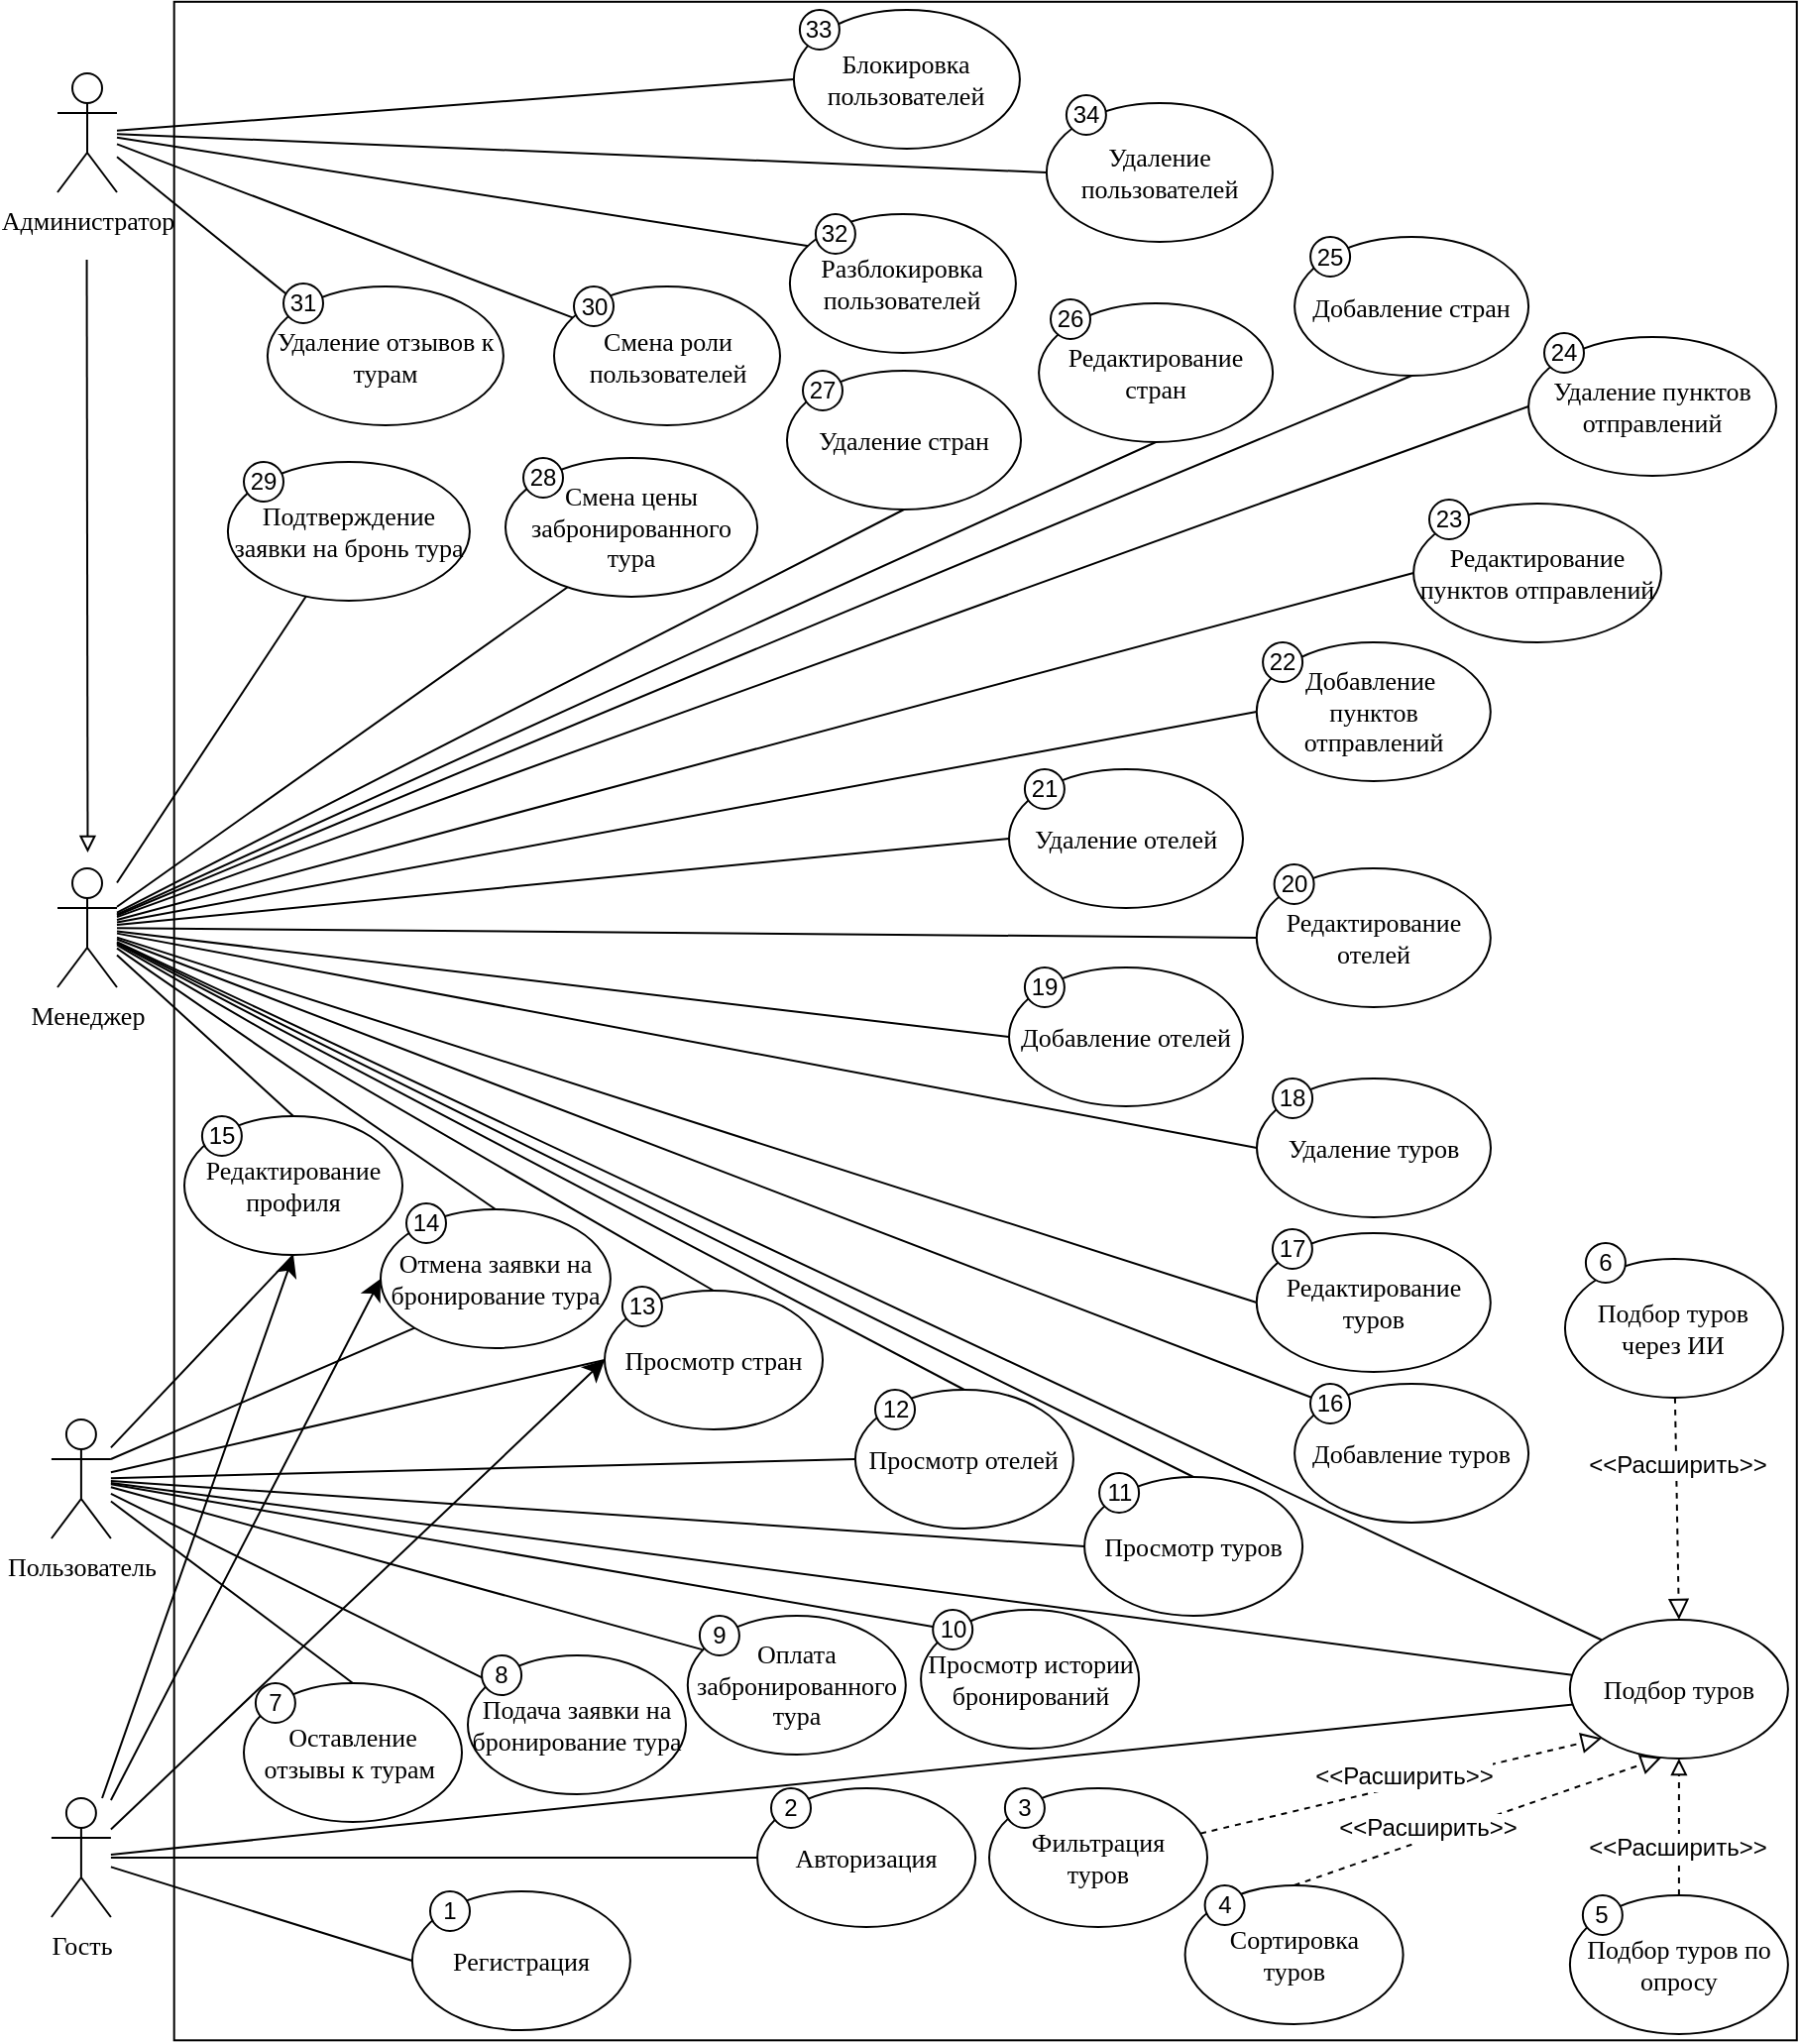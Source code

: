 <mxfile version="26.2.14">
  <diagram name="Страница — 1" id="NZbn_GLvDckBzevisfvI">
    <mxGraphModel dx="1489" dy="877" grid="0" gridSize="10" guides="1" tooltips="1" connect="1" arrows="1" fold="1" page="0" pageScale="1" pageWidth="1169" pageHeight="1654" math="0" shadow="0">
      <root>
        <mxCell id="0" />
        <mxCell id="1" parent="0" />
        <mxCell id="JH5U76IGOBcUqnHT-_Kr-2" value="" style="rounded=0;whiteSpace=wrap;html=1;rotation=90;" parent="1" vertex="1">
          <mxGeometry x="201.99" y="415.75" width="1028.25" height="818.55" as="geometry" />
        </mxCell>
        <mxCell id="p_r1cKh_CzRkiVNsoP0s-77" style="edgeStyle=none;curved=1;rounded=0;orthogonalLoop=1;jettySize=auto;html=1;entryX=0.015;entryY=0.61;entryDx=0;entryDy=0;fontSize=12;startSize=8;endSize=8;endArrow=none;endFill=0;entryPerimeter=0;" parent="1" source="svQCepNTFexyG-QFbBfc-3" target="OeR3qFUjESxq3L1rICcf-10" edge="1">
          <mxGeometry relative="1" as="geometry" />
        </mxCell>
        <mxCell id="p_r1cKh_CzRkiVNsoP0s-78" style="edgeStyle=none;curved=1;rounded=0;orthogonalLoop=1;jettySize=auto;html=1;entryX=0;entryY=0.5;entryDx=0;entryDy=0;fontSize=12;startSize=8;endSize=8;endArrow=none;endFill=0;" parent="1" source="svQCepNTFexyG-QFbBfc-3" target="p_r1cKh_CzRkiVNsoP0s-5" edge="1">
          <mxGeometry relative="1" as="geometry" />
        </mxCell>
        <mxCell id="bwHQZoLI509qidypqNT2-47" style="rounded=0;orthogonalLoop=1;jettySize=auto;html=1;entryX=0;entryY=0.5;entryDx=0;entryDy=0;endArrow=none;endFill=0;" parent="1" source="svQCepNTFexyG-QFbBfc-3" target="JH5U76IGOBcUqnHT-_Kr-12" edge="1">
          <mxGeometry relative="1" as="geometry" />
        </mxCell>
        <mxCell id="uHTXnBbNuVFpA0BGZ0fp-8" style="edgeStyle=none;curved=1;rounded=0;orthogonalLoop=1;jettySize=auto;html=1;entryX=0.5;entryY=1;entryDx=0;entryDy=0;fontSize=12;startSize=8;endSize=8;" edge="1" parent="1" source="svQCepNTFexyG-QFbBfc-3" target="MzlMPMZbUSvePP-ofC2E-52">
          <mxGeometry relative="1" as="geometry" />
        </mxCell>
        <mxCell id="uHTXnBbNuVFpA0BGZ0fp-9" style="edgeStyle=none;curved=1;rounded=0;orthogonalLoop=1;jettySize=auto;html=1;entryX=0;entryY=0.5;entryDx=0;entryDy=0;fontSize=12;startSize=8;endSize=8;" edge="1" parent="1" source="svQCepNTFexyG-QFbBfc-3" target="MzlMPMZbUSvePP-ofC2E-16">
          <mxGeometry relative="1" as="geometry" />
        </mxCell>
        <mxCell id="uHTXnBbNuVFpA0BGZ0fp-10" style="edgeStyle=none;curved=1;rounded=0;orthogonalLoop=1;jettySize=auto;html=1;entryX=0;entryY=0.5;entryDx=0;entryDy=0;fontSize=12;startSize=8;endSize=8;" edge="1" parent="1" source="svQCepNTFexyG-QFbBfc-3" target="Wh_skNTm_gRzkw5U1JLL-28">
          <mxGeometry relative="1" as="geometry" />
        </mxCell>
        <mxCell id="svQCepNTFexyG-QFbBfc-3" value="Гость" style="shape=umlActor;verticalLabelPosition=bottom;verticalAlign=top;html=1;outlineConnect=0;fontFamily=Times New Roman;fontSize=13;" parent="1" vertex="1">
          <mxGeometry x="244.95" y="1217" width="30" height="60" as="geometry" />
        </mxCell>
        <mxCell id="OeR3qFUjESxq3L1rICcf-12" style="edgeStyle=none;shape=connector;rounded=0;orthogonalLoop=1;jettySize=auto;html=1;labelBackgroundColor=default;strokeColor=default;align=center;verticalAlign=middle;fontFamily=Helvetica;fontSize=11;fontColor=default;endArrow=none;endFill=0;entryX=0.5;entryY=0;entryDx=0;entryDy=0;" parent="1" source="svQCepNTFexyG-QFbBfc-7" target="OeR3qFUjESxq3L1rICcf-9" edge="1">
          <mxGeometry relative="1" as="geometry" />
        </mxCell>
        <mxCell id="OeR3qFUjESxq3L1rICcf-13" style="edgeStyle=none;shape=connector;rounded=0;orthogonalLoop=1;jettySize=auto;html=1;labelBackgroundColor=default;strokeColor=default;align=center;verticalAlign=middle;fontFamily=Helvetica;fontSize=11;fontColor=default;endArrow=none;endFill=0;" parent="1" source="svQCepNTFexyG-QFbBfc-7" target="OeR3qFUjESxq3L1rICcf-8" edge="1">
          <mxGeometry relative="1" as="geometry">
            <mxPoint x="294.95" y="1129.396" as="sourcePoint" />
          </mxGeometry>
        </mxCell>
        <mxCell id="bwHQZoLI509qidypqNT2-44" style="rounded=0;orthogonalLoop=1;jettySize=auto;html=1;endArrow=none;endFill=0;" parent="1" source="svQCepNTFexyG-QFbBfc-7" target="OeR3qFUjESxq3L1rICcf-10" edge="1">
          <mxGeometry relative="1" as="geometry" />
        </mxCell>
        <mxCell id="MzlMPMZbUSvePP-ofC2E-21" style="edgeStyle=none;curved=1;rounded=0;orthogonalLoop=1;jettySize=auto;html=1;exitX=1;exitY=0.333;exitDx=0;exitDy=0;exitPerimeter=0;entryX=0;entryY=1;entryDx=0;entryDy=0;fontSize=12;startSize=8;endSize=8;endArrow=none;startFill=0;" parent="1" source="svQCepNTFexyG-QFbBfc-7" target="MzlMPMZbUSvePP-ofC2E-16" edge="1">
          <mxGeometry relative="1" as="geometry" />
        </mxCell>
        <mxCell id="MzlMPMZbUSvePP-ofC2E-22" style="edgeStyle=none;curved=1;rounded=0;orthogonalLoop=1;jettySize=auto;html=1;entryX=0.067;entryY=0.244;entryDx=0;entryDy=0;fontSize=12;startSize=8;endSize=8;endArrow=none;startFill=0;entryPerimeter=0;" parent="1" source="svQCepNTFexyG-QFbBfc-7" target="MzlMPMZbUSvePP-ofC2E-18" edge="1">
          <mxGeometry relative="1" as="geometry" />
        </mxCell>
        <mxCell id="MzlMPMZbUSvePP-ofC2E-54" style="edgeStyle=none;curved=1;rounded=0;orthogonalLoop=1;jettySize=auto;html=1;entryX=0.5;entryY=1;entryDx=0;entryDy=0;fontSize=12;startSize=8;endSize=8;endArrow=none;startFill=0;" parent="1" source="svQCepNTFexyG-QFbBfc-7" target="MzlMPMZbUSvePP-ofC2E-52" edge="1">
          <mxGeometry relative="1" as="geometry" />
        </mxCell>
        <mxCell id="PDdnuKzg3xYcXvbAcvYy-14" style="edgeStyle=none;curved=1;rounded=0;orthogonalLoop=1;jettySize=auto;html=1;entryX=0;entryY=0.5;entryDx=0;entryDy=0;fontSize=12;startSize=8;endSize=8;endArrow=none;startFill=0;" parent="1" source="svQCepNTFexyG-QFbBfc-7" target="Wh_skNTm_gRzkw5U1JLL-28" edge="1">
          <mxGeometry relative="1" as="geometry" />
        </mxCell>
        <mxCell id="PDdnuKzg3xYcXvbAcvYy-15" style="edgeStyle=none;curved=1;rounded=0;orthogonalLoop=1;jettySize=auto;html=1;entryX=0;entryY=0.5;entryDx=0;entryDy=0;fontSize=12;startSize=8;endSize=8;endArrow=none;startFill=0;" parent="1" source="svQCepNTFexyG-QFbBfc-7" target="Wh_skNTm_gRzkw5U1JLL-29" edge="1">
          <mxGeometry relative="1" as="geometry" />
        </mxCell>
        <mxCell id="PDdnuKzg3xYcXvbAcvYy-16" style="edgeStyle=none;curved=1;rounded=0;orthogonalLoop=1;jettySize=auto;html=1;entryX=0;entryY=0.5;entryDx=0;entryDy=0;fontSize=12;startSize=8;endSize=8;endArrow=none;startFill=0;" parent="1" source="svQCepNTFexyG-QFbBfc-7" target="PDdnuKzg3xYcXvbAcvYy-11" edge="1">
          <mxGeometry relative="1" as="geometry" />
        </mxCell>
        <mxCell id="PDdnuKzg3xYcXvbAcvYy-90" style="edgeStyle=none;curved=1;rounded=0;orthogonalLoop=1;jettySize=auto;html=1;entryX=0;entryY=0;entryDx=0;entryDy=0;fontSize=12;startSize=8;endSize=8;endArrow=none;startFill=0;" parent="1" source="svQCepNTFexyG-QFbBfc-7" target="PDdnuKzg3xYcXvbAcvYy-86" edge="1">
          <mxGeometry relative="1" as="geometry" />
        </mxCell>
        <mxCell id="svQCepNTFexyG-QFbBfc-7" value="Пользователь" style="shape=umlActor;verticalLabelPosition=bottom;verticalAlign=top;html=1;outlineConnect=0;fontFamily=Times New Roman;fontSize=13;" parent="1" vertex="1">
          <mxGeometry x="244.95" y="1026" width="30" height="60" as="geometry" />
        </mxCell>
        <mxCell id="JH5U76IGOBcUqnHT-_Kr-21" style="rounded=0;orthogonalLoop=1;jettySize=auto;html=1;exitX=0.5;exitY=0;exitDx=0;exitDy=0;dashed=1;endArrow=block;endFill=0;entryX=0.5;entryY=1;entryDx=0;entryDy=0;" parent="1" source="OeR3qFUjESxq3L1rICcf-7" target="OeR3qFUjESxq3L1rICcf-10" edge="1">
          <mxGeometry relative="1" as="geometry" />
        </mxCell>
        <mxCell id="OeR3qFUjESxq3L1rICcf-7" value="&lt;span style=&quot;font-size: 13px;&quot;&gt;Подбор туров по опросу&lt;/span&gt;" style="ellipse;whiteSpace=wrap;html=1;fontFamily=Times New Roman;" parent="1" vertex="1">
          <mxGeometry x="1010.95" y="1266" width="110" height="70" as="geometry" />
        </mxCell>
        <mxCell id="OeR3qFUjESxq3L1rICcf-8" value="Подача заявки на бронирование тура" style="ellipse;whiteSpace=wrap;html=1;fontFamily=Times New Roman;fontSize=13;" parent="1" vertex="1">
          <mxGeometry x="455" y="1145" width="110" height="70" as="geometry" />
        </mxCell>
        <mxCell id="OeR3qFUjESxq3L1rICcf-9" value="&lt;font&gt;Оставление отзывы к турам&amp;nbsp;&lt;/font&gt;" style="ellipse;whiteSpace=wrap;html=1;fontFamily=Times New Roman;fontSize=13;" parent="1" vertex="1">
          <mxGeometry x="342" y="1159" width="110" height="70" as="geometry" />
        </mxCell>
        <mxCell id="OeR3qFUjESxq3L1rICcf-10" value="&lt;span style=&quot;font-size: 13px;&quot;&gt;Подбор туров&lt;/span&gt;" style="ellipse;whiteSpace=wrap;html=1;fontFamily=Times New Roman;" parent="1" vertex="1">
          <mxGeometry x="1010.95" y="1127" width="110" height="70" as="geometry" />
        </mxCell>
        <mxCell id="bwHQZoLI509qidypqNT2-43" style="rounded=0;orthogonalLoop=1;jettySize=auto;html=1;endArrow=none;endFill=0;entryX=0;entryY=0;entryDx=0;entryDy=0;" parent="1" source="zMWsZsheXrGuxRjLxGXC-20" target="OeR3qFUjESxq3L1rICcf-10" edge="1">
          <mxGeometry relative="1" as="geometry" />
        </mxCell>
        <mxCell id="MzlMPMZbUSvePP-ofC2E-49" style="edgeStyle=none;curved=1;rounded=0;orthogonalLoop=1;jettySize=auto;html=1;entryX=0.251;entryY=0.925;entryDx=0;entryDy=0;fontSize=12;startSize=8;endSize=8;endArrow=none;startFill=0;entryPerimeter=0;" parent="1" source="zMWsZsheXrGuxRjLxGXC-20" target="MzlMPMZbUSvePP-ofC2E-41" edge="1">
          <mxGeometry relative="1" as="geometry" />
        </mxCell>
        <mxCell id="MzlMPMZbUSvePP-ofC2E-55" style="edgeStyle=none;curved=1;rounded=0;orthogonalLoop=1;jettySize=auto;html=1;entryX=0.5;entryY=0;entryDx=0;entryDy=0;fontSize=12;startSize=8;endSize=8;endArrow=none;startFill=0;" parent="1" source="zMWsZsheXrGuxRjLxGXC-20" target="MzlMPMZbUSvePP-ofC2E-52" edge="1">
          <mxGeometry relative="1" as="geometry" />
        </mxCell>
        <mxCell id="3vdqsZ3w8sdcXz_G86xq-1" style="edgeStyle=none;curved=1;rounded=0;orthogonalLoop=1;jettySize=auto;html=1;entryX=0.5;entryY=0;entryDx=0;entryDy=0;fontSize=12;startSize=8;endSize=8;endArrow=none;startFill=0;" parent="1" source="zMWsZsheXrGuxRjLxGXC-20" target="MzlMPMZbUSvePP-ofC2E-16" edge="1">
          <mxGeometry relative="1" as="geometry" />
        </mxCell>
        <mxCell id="PDdnuKzg3xYcXvbAcvYy-9" style="edgeStyle=none;curved=1;rounded=0;orthogonalLoop=1;jettySize=auto;html=1;entryX=0.5;entryY=0;entryDx=0;entryDy=0;fontSize=12;startSize=8;endSize=8;endArrow=none;startFill=0;" parent="1" source="zMWsZsheXrGuxRjLxGXC-20" target="Wh_skNTm_gRzkw5U1JLL-28" edge="1">
          <mxGeometry relative="1" as="geometry" />
        </mxCell>
        <mxCell id="PDdnuKzg3xYcXvbAcvYy-10" style="edgeStyle=none;curved=1;rounded=0;orthogonalLoop=1;jettySize=auto;html=1;entryX=0.5;entryY=0;entryDx=0;entryDy=0;fontSize=12;startSize=8;endSize=8;endArrow=none;startFill=0;" parent="1" source="zMWsZsheXrGuxRjLxGXC-20" target="Wh_skNTm_gRzkw5U1JLL-29" edge="1">
          <mxGeometry relative="1" as="geometry" />
        </mxCell>
        <mxCell id="PDdnuKzg3xYcXvbAcvYy-12" style="edgeStyle=none;curved=1;rounded=0;orthogonalLoop=1;jettySize=auto;html=1;entryX=0.5;entryY=0;entryDx=0;entryDy=0;fontSize=12;startSize=8;endSize=8;endArrow=none;startFill=0;" parent="1" source="zMWsZsheXrGuxRjLxGXC-20" target="PDdnuKzg3xYcXvbAcvYy-11" edge="1">
          <mxGeometry relative="1" as="geometry" />
        </mxCell>
        <mxCell id="PDdnuKzg3xYcXvbAcvYy-24" style="edgeStyle=none;curved=1;rounded=0;orthogonalLoop=1;jettySize=auto;html=1;entryX=0.5;entryY=1;entryDx=0;entryDy=0;fontSize=12;startSize=8;endSize=8;endArrow=none;startFill=0;" parent="1" source="zMWsZsheXrGuxRjLxGXC-20" target="Wh_skNTm_gRzkw5U1JLL-6" edge="1">
          <mxGeometry relative="1" as="geometry" />
        </mxCell>
        <mxCell id="PDdnuKzg3xYcXvbAcvYy-26" style="edgeStyle=none;curved=1;rounded=0;orthogonalLoop=1;jettySize=auto;html=1;entryX=0.5;entryY=1;entryDx=0;entryDy=0;fontSize=12;startSize=8;endSize=8;endArrow=none;startFill=0;" parent="1" source="zMWsZsheXrGuxRjLxGXC-20" target="Wh_skNTm_gRzkw5U1JLL-7" edge="1">
          <mxGeometry relative="1" as="geometry" />
        </mxCell>
        <mxCell id="PDdnuKzg3xYcXvbAcvYy-27" style="edgeStyle=none;curved=1;rounded=0;orthogonalLoop=1;jettySize=auto;html=1;entryX=0.5;entryY=1;entryDx=0;entryDy=0;fontSize=12;startSize=8;endSize=8;endArrow=none;startFill=0;" parent="1" source="zMWsZsheXrGuxRjLxGXC-20" target="Wh_skNTm_gRzkw5U1JLL-13" edge="1">
          <mxGeometry relative="1" as="geometry" />
        </mxCell>
        <mxCell id="PDdnuKzg3xYcXvbAcvYy-28" style="edgeStyle=none;curved=1;rounded=0;orthogonalLoop=1;jettySize=auto;html=1;entryX=0;entryY=0.5;entryDx=0;entryDy=0;fontSize=12;startSize=8;endSize=8;endArrow=none;startFill=0;" parent="1" source="zMWsZsheXrGuxRjLxGXC-20" target="Wh_skNTm_gRzkw5U1JLL-24" edge="1">
          <mxGeometry relative="1" as="geometry" />
        </mxCell>
        <mxCell id="PDdnuKzg3xYcXvbAcvYy-29" style="edgeStyle=none;curved=1;rounded=0;orthogonalLoop=1;jettySize=auto;html=1;entryX=0;entryY=0.5;entryDx=0;entryDy=0;fontSize=12;startSize=8;endSize=8;endArrow=none;startFill=0;" parent="1" source="zMWsZsheXrGuxRjLxGXC-20" target="Wh_skNTm_gRzkw5U1JLL-22" edge="1">
          <mxGeometry relative="1" as="geometry" />
        </mxCell>
        <mxCell id="PDdnuKzg3xYcXvbAcvYy-30" style="edgeStyle=none;curved=1;rounded=0;orthogonalLoop=1;jettySize=auto;html=1;entryX=0;entryY=0.5;entryDx=0;entryDy=0;fontSize=12;startSize=8;endSize=8;endArrow=none;startFill=0;" parent="1" source="zMWsZsheXrGuxRjLxGXC-20" target="Wh_skNTm_gRzkw5U1JLL-8" edge="1">
          <mxGeometry relative="1" as="geometry" />
        </mxCell>
        <mxCell id="PDdnuKzg3xYcXvbAcvYy-31" style="edgeStyle=none;curved=1;rounded=0;orthogonalLoop=1;jettySize=auto;html=1;entryX=0;entryY=0.5;entryDx=0;entryDy=0;fontSize=12;startSize=8;endSize=8;endArrow=none;startFill=0;" parent="1" source="zMWsZsheXrGuxRjLxGXC-20" target="Wh_skNTm_gRzkw5U1JLL-12" edge="1">
          <mxGeometry relative="1" as="geometry" />
        </mxCell>
        <mxCell id="PDdnuKzg3xYcXvbAcvYy-32" style="edgeStyle=none;curved=1;rounded=0;orthogonalLoop=1;jettySize=auto;html=1;entryX=0;entryY=0.5;entryDx=0;entryDy=0;fontSize=12;startSize=8;endSize=8;endArrow=none;startFill=0;" parent="1" source="zMWsZsheXrGuxRjLxGXC-20" target="Wh_skNTm_gRzkw5U1JLL-27" edge="1">
          <mxGeometry relative="1" as="geometry" />
        </mxCell>
        <mxCell id="PDdnuKzg3xYcXvbAcvYy-33" style="edgeStyle=none;curved=1;rounded=0;orthogonalLoop=1;jettySize=auto;html=1;entryX=0;entryY=0.5;entryDx=0;entryDy=0;fontSize=12;startSize=8;endSize=8;endArrow=none;startFill=0;" parent="1" source="zMWsZsheXrGuxRjLxGXC-20" target="Wh_skNTm_gRzkw5U1JLL-10" edge="1">
          <mxGeometry relative="1" as="geometry" />
        </mxCell>
        <mxCell id="PDdnuKzg3xYcXvbAcvYy-34" style="edgeStyle=none;curved=1;rounded=0;orthogonalLoop=1;jettySize=auto;html=1;entryX=0;entryY=0.5;entryDx=0;entryDy=0;fontSize=12;startSize=8;endSize=8;endArrow=none;startFill=0;" parent="1" source="zMWsZsheXrGuxRjLxGXC-20" target="Wh_skNTm_gRzkw5U1JLL-2" edge="1">
          <mxGeometry relative="1" as="geometry" />
        </mxCell>
        <mxCell id="PDdnuKzg3xYcXvbAcvYy-35" style="edgeStyle=none;curved=1;rounded=0;orthogonalLoop=1;jettySize=auto;html=1;entryX=0;entryY=0.5;entryDx=0;entryDy=0;fontSize=12;startSize=8;endSize=8;endArrow=none;startFill=0;" parent="1" source="zMWsZsheXrGuxRjLxGXC-20" target="Wh_skNTm_gRzkw5U1JLL-11" edge="1">
          <mxGeometry relative="1" as="geometry" />
        </mxCell>
        <mxCell id="PDdnuKzg3xYcXvbAcvYy-36" style="edgeStyle=none;curved=1;rounded=0;orthogonalLoop=1;jettySize=auto;html=1;entryX=0;entryY=0;entryDx=0;entryDy=0;fontSize=12;startSize=8;endSize=8;endArrow=none;startFill=0;" parent="1" source="zMWsZsheXrGuxRjLxGXC-20" target="Wh_skNTm_gRzkw5U1JLL-23" edge="1">
          <mxGeometry relative="1" as="geometry" />
        </mxCell>
        <mxCell id="zMWsZsheXrGuxRjLxGXC-20" value="Менеджер" style="shape=umlActor;verticalLabelPosition=bottom;verticalAlign=top;html=1;outlineConnect=0;fontFamily=Times New Roman;fontSize=13;" parent="1" vertex="1">
          <mxGeometry x="248" y="748" width="30" height="60" as="geometry" />
        </mxCell>
        <mxCell id="Tde1RYHnbCcCl4A8BDwN-28" style="rounded=0;orthogonalLoop=1;jettySize=auto;html=1;endArrow=none;endFill=0;" parent="1" source="zMWsZsheXrGuxRjLxGXC-27" target="zMWsZsheXrGuxRjLxGXC-20" edge="1">
          <mxGeometry relative="1" as="geometry" />
        </mxCell>
        <mxCell id="zMWsZsheXrGuxRjLxGXC-27" value="Подтверждение заявки на бронь тура" style="ellipse;whiteSpace=wrap;html=1;fontFamily=Times New Roman;fontSize=13;" parent="1" vertex="1">
          <mxGeometry x="333.95" y="543" width="122" height="70" as="geometry" />
        </mxCell>
        <mxCell id="nBBlVvWBp2isnyXZccdl-5" style="edgeStyle=none;curved=1;rounded=0;orthogonalLoop=1;jettySize=auto;html=1;entryX=0;entryY=0;entryDx=0;entryDy=0;fontSize=12;startSize=8;endSize=8;endArrow=none;endFill=0;" parent="1" source="zMWsZsheXrGuxRjLxGXC-35" target="zMWsZsheXrGuxRjLxGXC-46" edge="1">
          <mxGeometry relative="1" as="geometry" />
        </mxCell>
        <mxCell id="PDdnuKzg3xYcXvbAcvYy-73" style="edgeStyle=none;curved=1;rounded=0;orthogonalLoop=1;jettySize=auto;html=1;entryX=0;entryY=0.5;entryDx=0;entryDy=0;fontSize=12;startSize=8;endSize=8;endArrow=none;startFill=0;" parent="1" source="zMWsZsheXrGuxRjLxGXC-35" target="PDdnuKzg3xYcXvbAcvYy-65" edge="1">
          <mxGeometry relative="1" as="geometry" />
        </mxCell>
        <mxCell id="PDdnuKzg3xYcXvbAcvYy-74" style="edgeStyle=none;curved=1;rounded=0;orthogonalLoop=1;jettySize=auto;html=1;entryX=0;entryY=0.5;entryDx=0;entryDy=0;fontSize=12;startSize=8;endSize=8;endArrow=none;startFill=0;" parent="1" source="zMWsZsheXrGuxRjLxGXC-35" target="PDdnuKzg3xYcXvbAcvYy-64" edge="1">
          <mxGeometry relative="1" as="geometry" />
        </mxCell>
        <mxCell id="PDdnuKzg3xYcXvbAcvYy-75" style="edgeStyle=none;curved=1;rounded=0;orthogonalLoop=1;jettySize=auto;html=1;entryX=0;entryY=1;entryDx=0;entryDy=0;fontSize=12;startSize=8;endSize=8;endArrow=none;startFill=0;" parent="1" source="zMWsZsheXrGuxRjLxGXC-35" target="PDdnuKzg3xYcXvbAcvYy-71" edge="1">
          <mxGeometry relative="1" as="geometry" />
        </mxCell>
        <mxCell id="PDdnuKzg3xYcXvbAcvYy-76" style="edgeStyle=none;curved=1;rounded=0;orthogonalLoop=1;jettySize=auto;html=1;entryX=0;entryY=1;entryDx=0;entryDy=0;fontSize=12;startSize=8;endSize=8;endArrow=none;startFill=0;" parent="1" source="zMWsZsheXrGuxRjLxGXC-35" target="PDdnuKzg3xYcXvbAcvYy-69" edge="1">
          <mxGeometry relative="1" as="geometry" />
        </mxCell>
        <mxCell id="zMWsZsheXrGuxRjLxGXC-35" value="Администратор" style="shape=umlActor;verticalLabelPosition=bottom;verticalAlign=top;html=1;outlineConnect=0;fontFamily=Times New Roman;fontSize=13;" parent="1" vertex="1">
          <mxGeometry x="248" y="347" width="30" height="60" as="geometry" />
        </mxCell>
        <mxCell id="zMWsZsheXrGuxRjLxGXC-46" value="Удаление отзывов к турам" style="ellipse;whiteSpace=wrap;html=1;fontFamily=Times New Roman;fontSize=13;" parent="1" vertex="1">
          <mxGeometry x="353.95" y="454.5" width="119" height="70" as="geometry" />
        </mxCell>
        <mxCell id="p_r1cKh_CzRkiVNsoP0s-5" value="&lt;span style=&quot;font-size: 13px;&quot;&gt;Авторизация&lt;/span&gt;" style="ellipse;whiteSpace=wrap;html=1;fontFamily=Times New Roman;" parent="1" vertex="1">
          <mxGeometry x="601.05" y="1212" width="110" height="70" as="geometry" />
        </mxCell>
        <mxCell id="p_r1cKh_CzRkiVNsoP0s-27" style="edgeStyle=none;curved=1;rounded=0;orthogonalLoop=1;jettySize=auto;html=1;exitX=1;exitY=0.5;exitDx=0;exitDy=0;fontSize=12;startSize=8;endSize=8;" parent="1" edge="1">
          <mxGeometry relative="1" as="geometry">
            <mxPoint x="894.95" y="965" as="sourcePoint" />
            <mxPoint x="894.95" y="965" as="targetPoint" />
          </mxGeometry>
        </mxCell>
        <mxCell id="JH5U76IGOBcUqnHT-_Kr-12" value="&lt;span style=&quot;font-size: 13px;&quot;&gt;Регистрация&lt;/span&gt;" style="ellipse;whiteSpace=wrap;html=1;fontFamily=Times New Roman;" parent="1" vertex="1">
          <mxGeometry x="426.95" y="1264" width="110" height="70" as="geometry" />
        </mxCell>
        <mxCell id="JH5U76IGOBcUqnHT-_Kr-34" style="edgeStyle=orthogonalEdgeStyle;rounded=0;orthogonalLoop=1;jettySize=auto;html=1;exitX=0.5;exitY=1;exitDx=0;exitDy=0;" parent="1" edge="1">
          <mxGeometry relative="1" as="geometry">
            <mxPoint x="624" y="482" as="sourcePoint" />
            <mxPoint x="624" y="482" as="targetPoint" />
          </mxGeometry>
        </mxCell>
        <mxCell id="Tde1RYHnbCcCl4A8BDwN-33" value="2" style="ellipse;whiteSpace=wrap;html=1;aspect=fixed;" parent="1" vertex="1">
          <mxGeometry x="608" y="1212" width="20" height="20" as="geometry" />
        </mxCell>
        <mxCell id="Tde1RYHnbCcCl4A8BDwN-34" value="1" style="ellipse;whiteSpace=wrap;html=1;aspect=fixed;" parent="1" vertex="1">
          <mxGeometry x="436.0" y="1264" width="20" height="20" as="geometry" />
        </mxCell>
        <mxCell id="Tde1RYHnbCcCl4A8BDwN-38" value="8" style="ellipse;whiteSpace=wrap;html=1;aspect=fixed;" parent="1" vertex="1">
          <mxGeometry x="462.05" y="1145" width="20" height="20" as="geometry" />
        </mxCell>
        <mxCell id="Tde1RYHnbCcCl4A8BDwN-39" value="7" style="ellipse;whiteSpace=wrap;html=1;aspect=fixed;" parent="1" vertex="1">
          <mxGeometry x="347.95" y="1159" width="20" height="20" as="geometry" />
        </mxCell>
        <mxCell id="Tde1RYHnbCcCl4A8BDwN-44" value="29" style="ellipse;whiteSpace=wrap;html=1;aspect=fixed;" parent="1" vertex="1">
          <mxGeometry x="342" y="543" width="20" height="20" as="geometry" />
        </mxCell>
        <mxCell id="MzlMPMZbUSvePP-ofC2E-16" value="Отмена заявки на бронирование тура" style="ellipse;whiteSpace=wrap;html=1;fontFamily=Times New Roman;fontSize=13;" parent="1" vertex="1">
          <mxGeometry x="411.0" y="920" width="115.95" height="70" as="geometry" />
        </mxCell>
        <mxCell id="MzlMPMZbUSvePP-ofC2E-17" value="14" style="ellipse;whiteSpace=wrap;html=1;aspect=fixed;" parent="1" vertex="1">
          <mxGeometry x="424" y="917" width="20" height="20" as="geometry" />
        </mxCell>
        <mxCell id="MzlMPMZbUSvePP-ofC2E-18" value="Оплата забронированного тура" style="ellipse;whiteSpace=wrap;html=1;fontFamily=Times New Roman;fontSize=13;" parent="1" vertex="1">
          <mxGeometry x="565.9" y="1125" width="110" height="70" as="geometry" />
        </mxCell>
        <mxCell id="MzlMPMZbUSvePP-ofC2E-26" style="edgeStyle=none;curved=1;rounded=0;orthogonalLoop=1;jettySize=auto;html=1;exitX=1;exitY=0.5;exitDx=0;exitDy=0;fontSize=12;startSize=8;endSize=8;" parent="1" edge="1">
          <mxGeometry relative="1" as="geometry">
            <mxPoint x="855.95" y="673" as="sourcePoint" />
            <mxPoint x="855.95" y="673" as="targetPoint" />
          </mxGeometry>
        </mxCell>
        <mxCell id="MzlMPMZbUSvePP-ofC2E-33" style="edgeStyle=none;curved=1;rounded=0;orthogonalLoop=1;jettySize=auto;html=1;exitX=1;exitY=0.5;exitDx=0;exitDy=0;fontSize=12;startSize=8;endSize=8;" parent="1" edge="1">
          <mxGeometry relative="1" as="geometry">
            <mxPoint x="1072.95" y="842" as="sourcePoint" />
            <mxPoint x="1072.95" y="842" as="targetPoint" />
          </mxGeometry>
        </mxCell>
        <mxCell id="MzlMPMZbUSvePP-ofC2E-41" value="Смена цены забронированного тура" style="ellipse;whiteSpace=wrap;html=1;fontFamily=Times New Roman;fontSize=13;" parent="1" vertex="1">
          <mxGeometry x="474" y="541" width="127.05" height="70" as="geometry" />
        </mxCell>
        <mxCell id="MzlMPMZbUSvePP-ofC2E-52" value="Редактирование профиля" style="ellipse;whiteSpace=wrap;html=1;fontFamily=Times New Roman;fontSize=13;" parent="1" vertex="1">
          <mxGeometry x="312" y="873" width="110" height="70" as="geometry" />
        </mxCell>
        <mxCell id="MzlMPMZbUSvePP-ofC2E-53" value="15" style="ellipse;whiteSpace=wrap;html=1;aspect=fixed;" parent="1" vertex="1">
          <mxGeometry x="320.95" y="873" width="20" height="20" as="geometry" />
        </mxCell>
        <mxCell id="Wh_skNTm_gRzkw5U1JLL-2" value="Удаление туров" style="ellipse;whiteSpace=wrap;html=1;fontFamily=Times New Roman;fontSize=13;" parent="1" vertex="1">
          <mxGeometry x="853" y="854" width="118" height="70" as="geometry" />
        </mxCell>
        <mxCell id="Wh_skNTm_gRzkw5U1JLL-6" value="Удаление стран" style="ellipse;whiteSpace=wrap;html=1;fontFamily=Times New Roman;fontSize=13;" parent="1" vertex="1">
          <mxGeometry x="616" y="497" width="118" height="70" as="geometry" />
        </mxCell>
        <mxCell id="Wh_skNTm_gRzkw5U1JLL-7" value="Редактирование стран" style="ellipse;whiteSpace=wrap;html=1;fontFamily=Times New Roman;fontSize=13;" parent="1" vertex="1">
          <mxGeometry x="743.05" y="463" width="118" height="70" as="geometry" />
        </mxCell>
        <mxCell id="Wh_skNTm_gRzkw5U1JLL-8" value="Добавление&amp;nbsp;&lt;div&gt;пунктов отправлений&lt;/div&gt;" style="ellipse;whiteSpace=wrap;html=1;fontFamily=Times New Roman;fontSize=13;" parent="1" vertex="1">
          <mxGeometry x="852.9" y="634" width="118" height="70" as="geometry" />
        </mxCell>
        <mxCell id="Wh_skNTm_gRzkw5U1JLL-10" value="Добавление отелей" style="ellipse;whiteSpace=wrap;html=1;fontFamily=Times New Roman;fontSize=13;" parent="1" vertex="1">
          <mxGeometry x="728" y="798" width="118" height="70" as="geometry" />
        </mxCell>
        <mxCell id="Wh_skNTm_gRzkw5U1JLL-11" value="Редактирование туров" style="ellipse;whiteSpace=wrap;html=1;fontFamily=Times New Roman;fontSize=13;" parent="1" vertex="1">
          <mxGeometry x="852.9" y="932" width="118" height="70" as="geometry" />
        </mxCell>
        <mxCell id="Wh_skNTm_gRzkw5U1JLL-12" value="Удаление отелей" style="ellipse;whiteSpace=wrap;html=1;fontFamily=Times New Roman;fontSize=13;" parent="1" vertex="1">
          <mxGeometry x="728" y="698" width="118" height="70" as="geometry" />
        </mxCell>
        <mxCell id="Wh_skNTm_gRzkw5U1JLL-13" value="Добавление стран" style="ellipse;whiteSpace=wrap;html=1;fontFamily=Times New Roman;fontSize=13;" parent="1" vertex="1">
          <mxGeometry x="872.05" y="429.5" width="118" height="70" as="geometry" />
        </mxCell>
        <mxCell id="Wh_skNTm_gRzkw5U1JLL-22" value="Редактирование&lt;div&gt;пунктов отправлений&lt;/div&gt;" style="ellipse;whiteSpace=wrap;html=1;fontFamily=Times New Roman;fontSize=13;" parent="1" vertex="1">
          <mxGeometry x="932.05" y="564" width="124.95" height="70" as="geometry" />
        </mxCell>
        <mxCell id="Wh_skNTm_gRzkw5U1JLL-23" value="Добавление туров" style="ellipse;whiteSpace=wrap;html=1;fontFamily=Times New Roman;fontSize=13;" parent="1" vertex="1">
          <mxGeometry x="872.05" y="1008" width="118" height="70" as="geometry" />
        </mxCell>
        <mxCell id="Wh_skNTm_gRzkw5U1JLL-24" value="Удаление пунктов отправлений" style="ellipse;whiteSpace=wrap;html=1;fontFamily=Times New Roman;fontSize=13;" parent="1" vertex="1">
          <mxGeometry x="990.05" y="480" width="124.95" height="70" as="geometry" />
        </mxCell>
        <mxCell id="Wh_skNTm_gRzkw5U1JLL-27" value="Редактирование отелей" style="ellipse;whiteSpace=wrap;html=1;fontFamily=Times New Roman;fontSize=13;" parent="1" vertex="1">
          <mxGeometry x="852.9" y="748" width="118" height="70" as="geometry" />
        </mxCell>
        <mxCell id="Wh_skNTm_gRzkw5U1JLL-28" value="&lt;font style=&quot;font-size: 13px;&quot;&gt;Просмотр стран&lt;/font&gt;" style="ellipse;whiteSpace=wrap;html=1;fontFamily=Times New Roman;" parent="1" vertex="1">
          <mxGeometry x="524" y="961" width="110" height="70" as="geometry" />
        </mxCell>
        <mxCell id="Wh_skNTm_gRzkw5U1JLL-29" value="&lt;font style=&quot;font-size: 13px;&quot;&gt;Просмотр отелей&lt;/font&gt;" style="ellipse;whiteSpace=wrap;html=1;fontFamily=Times New Roman;" parent="1" vertex="1">
          <mxGeometry x="650.45" y="1011" width="110" height="70" as="geometry" />
        </mxCell>
        <mxCell id="PDdnuKzg3xYcXvbAcvYy-78" style="edgeStyle=none;curved=1;rounded=0;orthogonalLoop=1;jettySize=auto;html=1;fontSize=12;startSize=8;endSize=8;entryX=0;entryY=1;entryDx=0;entryDy=0;endArrow=block;endFill=0;dashed=1;" parent="1" source="Wh_skNTm_gRzkw5U1JLL-30" target="OeR3qFUjESxq3L1rICcf-10" edge="1">
          <mxGeometry relative="1" as="geometry" />
        </mxCell>
        <mxCell id="Wh_skNTm_gRzkw5U1JLL-30" value="&lt;font style=&quot;font-size: 13px;&quot;&gt;Фильтрация&lt;/font&gt;&lt;div&gt;&lt;font style=&quot;font-size: 13px;&quot;&gt;туров&lt;/font&gt;&lt;/div&gt;" style="ellipse;whiteSpace=wrap;html=1;fontFamily=Times New Roman;" parent="1" vertex="1">
          <mxGeometry x="718.0" y="1212" width="110" height="70" as="geometry" />
        </mxCell>
        <mxCell id="PDdnuKzg3xYcXvbAcvYy-79" style="edgeStyle=none;curved=1;rounded=0;orthogonalLoop=1;jettySize=auto;html=1;entryX=0.42;entryY=0.993;entryDx=0;entryDy=0;fontSize=12;startSize=8;endSize=8;exitX=0.5;exitY=0;exitDx=0;exitDy=0;endArrow=block;endFill=0;dashed=1;entryPerimeter=0;" parent="1" source="Wh_skNTm_gRzkw5U1JLL-31" target="OeR3qFUjESxq3L1rICcf-10" edge="1">
          <mxGeometry relative="1" as="geometry" />
        </mxCell>
        <mxCell id="Wh_skNTm_gRzkw5U1JLL-31" value="&lt;span style=&quot;font-size: 13px;&quot;&gt;Сортировка&lt;/span&gt;&lt;br&gt;&lt;div&gt;&lt;font style=&quot;font-size: 13px;&quot;&gt;туров&lt;/font&gt;&lt;/div&gt;" style="ellipse;whiteSpace=wrap;html=1;fontFamily=Times New Roman;" parent="1" vertex="1">
          <mxGeometry x="816.8" y="1261" width="110" height="70" as="geometry" />
        </mxCell>
        <mxCell id="PDdnuKzg3xYcXvbAcvYy-80" style="edgeStyle=none;curved=1;rounded=0;orthogonalLoop=1;jettySize=auto;html=1;entryX=0.5;entryY=0;entryDx=0;entryDy=0;fontSize=12;startSize=8;endSize=8;endArrow=block;endFill=0;dashed=1;" parent="1" source="Wh_skNTm_gRzkw5U1JLL-32" target="OeR3qFUjESxq3L1rICcf-10" edge="1">
          <mxGeometry relative="1" as="geometry" />
        </mxCell>
        <mxCell id="Wh_skNTm_gRzkw5U1JLL-32" value="&lt;font style=&quot;font-size: 13px;&quot;&gt;Подбор туров через ИИ&lt;/font&gt;" style="ellipse;whiteSpace=wrap;html=1;fontFamily=Times New Roman;" parent="1" vertex="1">
          <mxGeometry x="1008.48" y="945" width="110" height="70" as="geometry" />
        </mxCell>
        <mxCell id="PDdnuKzg3xYcXvbAcvYy-4" value="3" style="ellipse;whiteSpace=wrap;html=1;aspect=fixed;" parent="1" vertex="1">
          <mxGeometry x="725.95" y="1212" width="20" height="20" as="geometry" />
        </mxCell>
        <mxCell id="PDdnuKzg3xYcXvbAcvYy-5" value="4" style="ellipse;whiteSpace=wrap;html=1;aspect=fixed;" parent="1" vertex="1">
          <mxGeometry x="826.8" y="1261" width="20" height="20" as="geometry" />
        </mxCell>
        <mxCell id="PDdnuKzg3xYcXvbAcvYy-7" value="5" style="ellipse;whiteSpace=wrap;html=1;aspect=fixed;" parent="1" vertex="1">
          <mxGeometry x="1017.43" y="1266" width="20" height="20" as="geometry" />
        </mxCell>
        <mxCell id="PDdnuKzg3xYcXvbAcvYy-8" value="6" style="ellipse;whiteSpace=wrap;html=1;aspect=fixed;" parent="1" vertex="1">
          <mxGeometry x="1018.95" y="937" width="20" height="20" as="geometry" />
        </mxCell>
        <mxCell id="PDdnuKzg3xYcXvbAcvYy-11" value="&lt;font style=&quot;font-size: 13px;&quot;&gt;Просмотр туров&lt;/font&gt;" style="ellipse;whiteSpace=wrap;html=1;fontFamily=Times New Roman;" parent="1" vertex="1">
          <mxGeometry x="766.05" y="1055" width="110" height="70" as="geometry" />
        </mxCell>
        <mxCell id="PDdnuKzg3xYcXvbAcvYy-17" value="9" style="ellipse;whiteSpace=wrap;html=1;aspect=fixed;" parent="1" vertex="1">
          <mxGeometry x="571.95" y="1125" width="20" height="20" as="geometry" />
        </mxCell>
        <mxCell id="PDdnuKzg3xYcXvbAcvYy-18" value="11" style="ellipse;whiteSpace=wrap;html=1;aspect=fixed;" parent="1" vertex="1">
          <mxGeometry x="773.55" y="1053" width="20" height="20" as="geometry" />
        </mxCell>
        <mxCell id="PDdnuKzg3xYcXvbAcvYy-19" value="12" style="ellipse;whiteSpace=wrap;html=1;aspect=fixed;" parent="1" vertex="1">
          <mxGeometry x="660.5" y="1011" width="20" height="20" as="geometry" />
        </mxCell>
        <mxCell id="PDdnuKzg3xYcXvbAcvYy-20" value="13" style="ellipse;whiteSpace=wrap;html=1;aspect=fixed;" parent="1" vertex="1">
          <mxGeometry x="532.95" y="959" width="20" height="20" as="geometry" />
        </mxCell>
        <mxCell id="PDdnuKzg3xYcXvbAcvYy-23" style="edgeStyle=none;curved=1;rounded=0;orthogonalLoop=1;jettySize=auto;html=1;exitX=0;exitY=0.5;exitDx=0;exitDy=0;fontSize=12;startSize=8;endSize=8;" parent="1" source="Wh_skNTm_gRzkw5U1JLL-24" target="Wh_skNTm_gRzkw5U1JLL-24" edge="1">
          <mxGeometry relative="1" as="geometry" />
        </mxCell>
        <mxCell id="PDdnuKzg3xYcXvbAcvYy-37" value="16" style="ellipse;whiteSpace=wrap;html=1;aspect=fixed;" parent="1" vertex="1">
          <mxGeometry x="880" y="1008" width="20" height="20" as="geometry" />
        </mxCell>
        <mxCell id="PDdnuKzg3xYcXvbAcvYy-38" value="17" style="ellipse;whiteSpace=wrap;html=1;aspect=fixed;" parent="1" vertex="1">
          <mxGeometry x="860.95" y="930" width="20" height="20" as="geometry" />
        </mxCell>
        <mxCell id="PDdnuKzg3xYcXvbAcvYy-39" value="18" style="ellipse;whiteSpace=wrap;html=1;aspect=fixed;" parent="1" vertex="1">
          <mxGeometry x="861.05" y="854" width="20" height="20" as="geometry" />
        </mxCell>
        <mxCell id="PDdnuKzg3xYcXvbAcvYy-40" value="19" style="ellipse;whiteSpace=wrap;html=1;aspect=fixed;" parent="1" vertex="1">
          <mxGeometry x="735.95" y="798" width="20" height="20" as="geometry" />
        </mxCell>
        <mxCell id="PDdnuKzg3xYcXvbAcvYy-41" value="20" style="ellipse;whiteSpace=wrap;html=1;aspect=fixed;" parent="1" vertex="1">
          <mxGeometry x="861.8" y="746" width="20" height="20" as="geometry" />
        </mxCell>
        <mxCell id="PDdnuKzg3xYcXvbAcvYy-42" value="21" style="ellipse;whiteSpace=wrap;html=1;aspect=fixed;" parent="1" vertex="1">
          <mxGeometry x="735.95" y="698" width="20" height="20" as="geometry" />
        </mxCell>
        <mxCell id="PDdnuKzg3xYcXvbAcvYy-44" value="22" style="ellipse;whiteSpace=wrap;html=1;aspect=fixed;" parent="1" vertex="1">
          <mxGeometry x="856.05" y="634" width="20" height="20" as="geometry" />
        </mxCell>
        <mxCell id="PDdnuKzg3xYcXvbAcvYy-45" value="23" style="ellipse;whiteSpace=wrap;html=1;aspect=fixed;" parent="1" vertex="1">
          <mxGeometry x="940" y="562" width="20" height="20" as="geometry" />
        </mxCell>
        <mxCell id="PDdnuKzg3xYcXvbAcvYy-46" value="24" style="ellipse;whiteSpace=wrap;html=1;aspect=fixed;" parent="1" vertex="1">
          <mxGeometry x="998" y="478" width="20" height="20" as="geometry" />
        </mxCell>
        <mxCell id="PDdnuKzg3xYcXvbAcvYy-47" value="25" style="ellipse;whiteSpace=wrap;html=1;aspect=fixed;" parent="1" vertex="1">
          <mxGeometry x="880.05" y="429.5" width="20" height="20" as="geometry" />
        </mxCell>
        <mxCell id="PDdnuKzg3xYcXvbAcvYy-48" value="26" style="ellipse;whiteSpace=wrap;html=1;aspect=fixed;" parent="1" vertex="1">
          <mxGeometry x="749" y="461" width="20" height="20" as="geometry" />
        </mxCell>
        <mxCell id="PDdnuKzg3xYcXvbAcvYy-49" value="27" style="ellipse;whiteSpace=wrap;html=1;aspect=fixed;" parent="1" vertex="1">
          <mxGeometry x="624" y="497" width="20" height="20" as="geometry" />
        </mxCell>
        <mxCell id="PDdnuKzg3xYcXvbAcvYy-52" value="28" style="ellipse;whiteSpace=wrap;html=1;aspect=fixed;" parent="1" vertex="1">
          <mxGeometry x="483" y="541" width="20" height="20" as="geometry" />
        </mxCell>
        <mxCell id="PDdnuKzg3xYcXvbAcvYy-54" value="31" style="ellipse;whiteSpace=wrap;html=1;aspect=fixed;" parent="1" vertex="1">
          <mxGeometry x="362" y="453" width="20" height="20" as="geometry" />
        </mxCell>
        <mxCell id="PDdnuKzg3xYcXvbAcvYy-64" value="Блокировка пользователей" style="ellipse;whiteSpace=wrap;html=1;fontFamily=Times New Roman;fontSize=13;" parent="1" vertex="1">
          <mxGeometry x="619.45" y="315" width="114" height="70" as="geometry" />
        </mxCell>
        <mxCell id="PDdnuKzg3xYcXvbAcvYy-65" value="Удаление пользователей" style="ellipse;whiteSpace=wrap;html=1;fontFamily=Times New Roman;fontSize=13;" parent="1" vertex="1">
          <mxGeometry x="746.95" y="362" width="114" height="70" as="geometry" />
        </mxCell>
        <mxCell id="PDdnuKzg3xYcXvbAcvYy-66" value="Смена роли пользователей" style="ellipse;whiteSpace=wrap;html=1;fontFamily=Times New Roman;fontSize=13;" parent="1" vertex="1">
          <mxGeometry x="498.5" y="454.5" width="114" height="70" as="geometry" />
        </mxCell>
        <mxCell id="PDdnuKzg3xYcXvbAcvYy-67" value="34" style="ellipse;whiteSpace=wrap;html=1;aspect=fixed;" parent="1" vertex="1">
          <mxGeometry x="756.95" y="358" width="20" height="20" as="geometry" />
        </mxCell>
        <mxCell id="PDdnuKzg3xYcXvbAcvYy-68" value="33" style="ellipse;whiteSpace=wrap;html=1;aspect=fixed;" parent="1" vertex="1">
          <mxGeometry x="622.45" y="315" width="20" height="20" as="geometry" />
        </mxCell>
        <mxCell id="PDdnuKzg3xYcXvbAcvYy-69" value="30" style="ellipse;whiteSpace=wrap;html=1;aspect=fixed;" parent="1" vertex="1">
          <mxGeometry x="508.5" y="454.5" width="20" height="20" as="geometry" />
        </mxCell>
        <mxCell id="PDdnuKzg3xYcXvbAcvYy-70" value="Разблокировка пользователей" style="ellipse;whiteSpace=wrap;html=1;fontFamily=Times New Roman;fontSize=13;" parent="1" vertex="1">
          <mxGeometry x="617.45" y="418" width="114" height="70" as="geometry" />
        </mxCell>
        <mxCell id="PDdnuKzg3xYcXvbAcvYy-71" value="32" style="ellipse;whiteSpace=wrap;html=1;aspect=fixed;" parent="1" vertex="1">
          <mxGeometry x="630.45" y="418" width="20" height="20" as="geometry" />
        </mxCell>
        <mxCell id="bwHQZoLI509qidypqNT2-46" value="&lt;font&gt;&amp;lt;&amp;lt;Расширить&amp;gt;&amp;gt;&lt;/font&gt;" style="edgeLabel;html=1;align=center;verticalAlign=middle;resizable=0;points=[];fontSize=12;" parent="1" vertex="1" connectable="0">
          <mxGeometry x="1001.002" y="1057.996" as="geometry">
            <mxPoint x="64" y="-9" as="offset" />
          </mxGeometry>
        </mxCell>
        <mxCell id="PDdnuKzg3xYcXvbAcvYy-81" value="&lt;font&gt;&amp;lt;&amp;lt;Расширить&amp;gt;&amp;gt;&lt;/font&gt;" style="edgeLabel;html=1;align=center;verticalAlign=middle;resizable=0;points=[];fontSize=12;" parent="1" vertex="1" connectable="0">
          <mxGeometry x="1001.002" y="1250.996" as="geometry">
            <mxPoint x="64" y="-9" as="offset" />
          </mxGeometry>
        </mxCell>
        <mxCell id="PDdnuKzg3xYcXvbAcvYy-82" value="&lt;font&gt;&amp;lt;&amp;lt;Расширить&amp;gt;&amp;gt;&lt;/font&gt;" style="edgeLabel;html=1;align=center;verticalAlign=middle;resizable=0;points=[];fontSize=12;" parent="1" vertex="1" connectable="0">
          <mxGeometry x="863.002" y="1214.996" as="geometry">
            <mxPoint x="64" y="-9" as="offset" />
          </mxGeometry>
        </mxCell>
        <mxCell id="PDdnuKzg3xYcXvbAcvYy-83" value="&lt;font&gt;&amp;lt;&amp;lt;Расширить&amp;gt;&amp;gt;&lt;/font&gt;" style="edgeLabel;html=1;align=center;verticalAlign=middle;resizable=0;points=[];fontSize=12;" parent="1" vertex="1" connectable="0">
          <mxGeometry x="874.852" y="1240.996" as="geometry">
            <mxPoint x="64" y="-9" as="offset" />
          </mxGeometry>
        </mxCell>
        <mxCell id="PDdnuKzg3xYcXvbAcvYy-85" style="rounded=0;orthogonalLoop=1;jettySize=auto;html=1;endArrow=block;endFill=0;" parent="1" edge="1">
          <mxGeometry relative="1" as="geometry">
            <mxPoint x="262.77" y="441" as="sourcePoint" />
            <mxPoint x="263.24" y="740" as="targetPoint" />
          </mxGeometry>
        </mxCell>
        <mxCell id="PDdnuKzg3xYcXvbAcvYy-86" value="Просмотр истории бронирований" style="ellipse;whiteSpace=wrap;html=1;fontFamily=Times New Roman;fontSize=13;" parent="1" vertex="1">
          <mxGeometry x="683.55" y="1122" width="110" height="70" as="geometry" />
        </mxCell>
        <mxCell id="PDdnuKzg3xYcXvbAcvYy-87" value="10" style="ellipse;whiteSpace=wrap;html=1;aspect=fixed;" parent="1" vertex="1">
          <mxGeometry x="689.6" y="1122" width="20" height="20" as="geometry" />
        </mxCell>
      </root>
    </mxGraphModel>
  </diagram>
</mxfile>
